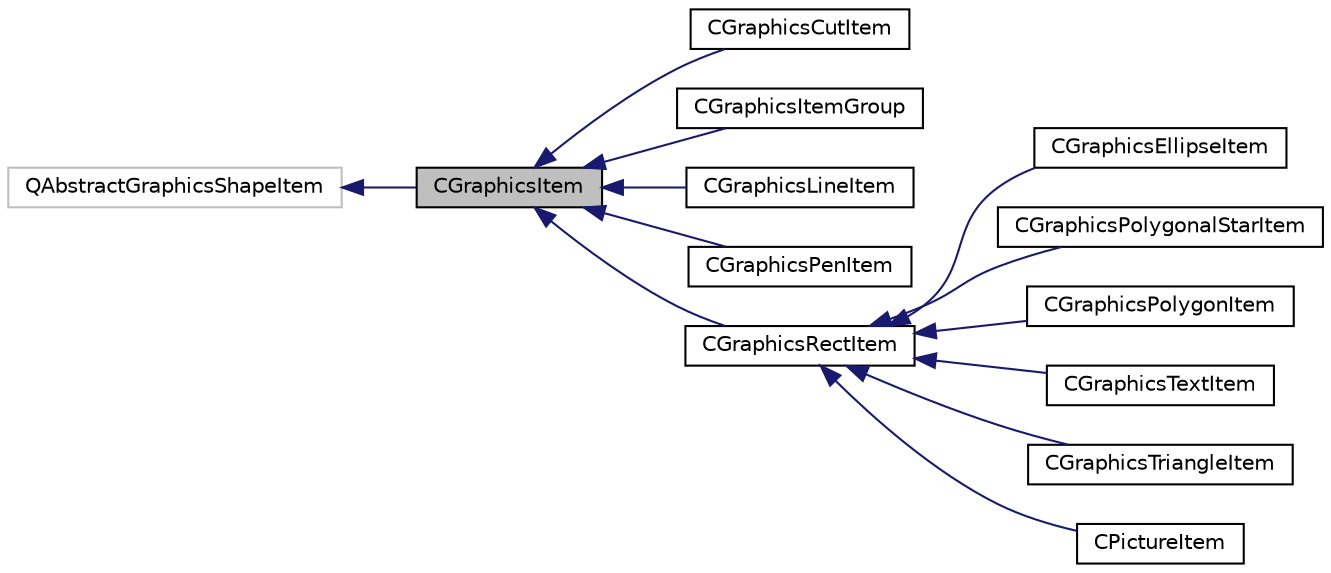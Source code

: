 digraph "CGraphicsItem"
{
  edge [fontname="Helvetica",fontsize="10",labelfontname="Helvetica",labelfontsize="10"];
  node [fontname="Helvetica",fontsize="10",shape=record];
  rankdir="LR";
  Node0 [label="CGraphicsItem",height=0.2,width=0.4,color="black", fillcolor="grey75", style="filled", fontcolor="black"];
  Node1 -> Node0 [dir="back",color="midnightblue",fontsize="10",style="solid",fontname="Helvetica"];
  Node1 [label="QAbstractGraphicsShapeItem",height=0.2,width=0.4,color="grey75", fillcolor="white", style="filled"];
  Node0 -> Node2 [dir="back",color="midnightblue",fontsize="10",style="solid",fontname="Helvetica"];
  Node2 [label="CGraphicsCutItem",height=0.2,width=0.4,color="black", fillcolor="white", style="filled",URL="$class_c_graphics_cut_item.html"];
  Node0 -> Node3 [dir="back",color="midnightblue",fontsize="10",style="solid",fontname="Helvetica"];
  Node3 [label="CGraphicsItemGroup",height=0.2,width=0.4,color="black", fillcolor="white", style="filled",URL="$class_c_graphics_item_group.html",tooltip="The CGraphicsItemGroup class 组合图元管理类 所有的图元操作都通过该类执行。 "];
  Node0 -> Node4 [dir="back",color="midnightblue",fontsize="10",style="solid",fontname="Helvetica"];
  Node4 [label="CGraphicsLineItem",height=0.2,width=0.4,color="black", fillcolor="white", style="filled",URL="$class_c_graphics_line_item.html"];
  Node0 -> Node5 [dir="back",color="midnightblue",fontsize="10",style="solid",fontname="Helvetica"];
  Node5 [label="CGraphicsPenItem",height=0.2,width=0.4,color="black", fillcolor="white", style="filled",URL="$class_c_graphics_pen_item.html"];
  Node0 -> Node6 [dir="back",color="midnightblue",fontsize="10",style="solid",fontname="Helvetica"];
  Node6 [label="CGraphicsRectItem",height=0.2,width=0.4,color="black", fillcolor="white", style="filled",URL="$class_c_graphics_rect_item.html"];
  Node6 -> Node7 [dir="back",color="midnightblue",fontsize="10",style="solid",fontname="Helvetica"];
  Node7 [label="CGraphicsEllipseItem",height=0.2,width=0.4,color="black", fillcolor="white", style="filled",URL="$class_c_graphics_ellipse_item.html"];
  Node6 -> Node8 [dir="back",color="midnightblue",fontsize="10",style="solid",fontname="Helvetica"];
  Node8 [label="CGraphicsPolygonalStarItem",height=0.2,width=0.4,color="black", fillcolor="white", style="filled",URL="$class_c_graphics_polygonal_star_item.html"];
  Node6 -> Node9 [dir="back",color="midnightblue",fontsize="10",style="solid",fontname="Helvetica"];
  Node9 [label="CGraphicsPolygonItem",height=0.2,width=0.4,color="black", fillcolor="white", style="filled",URL="$class_c_graphics_polygon_item.html"];
  Node6 -> Node10 [dir="back",color="midnightblue",fontsize="10",style="solid",fontname="Helvetica"];
  Node10 [label="CGraphicsTextItem",height=0.2,width=0.4,color="black", fillcolor="white", style="filled",URL="$class_c_graphics_text_item.html"];
  Node6 -> Node11 [dir="back",color="midnightblue",fontsize="10",style="solid",fontname="Helvetica"];
  Node11 [label="CGraphicsTriangleItem",height=0.2,width=0.4,color="black", fillcolor="white", style="filled",URL="$class_c_graphics_triangle_item.html"];
  Node6 -> Node12 [dir="back",color="midnightblue",fontsize="10",style="solid",fontname="Helvetica"];
  Node12 [label="CPictureItem",height=0.2,width=0.4,color="black", fillcolor="white", style="filled",URL="$class_c_picture_item.html"];
}
